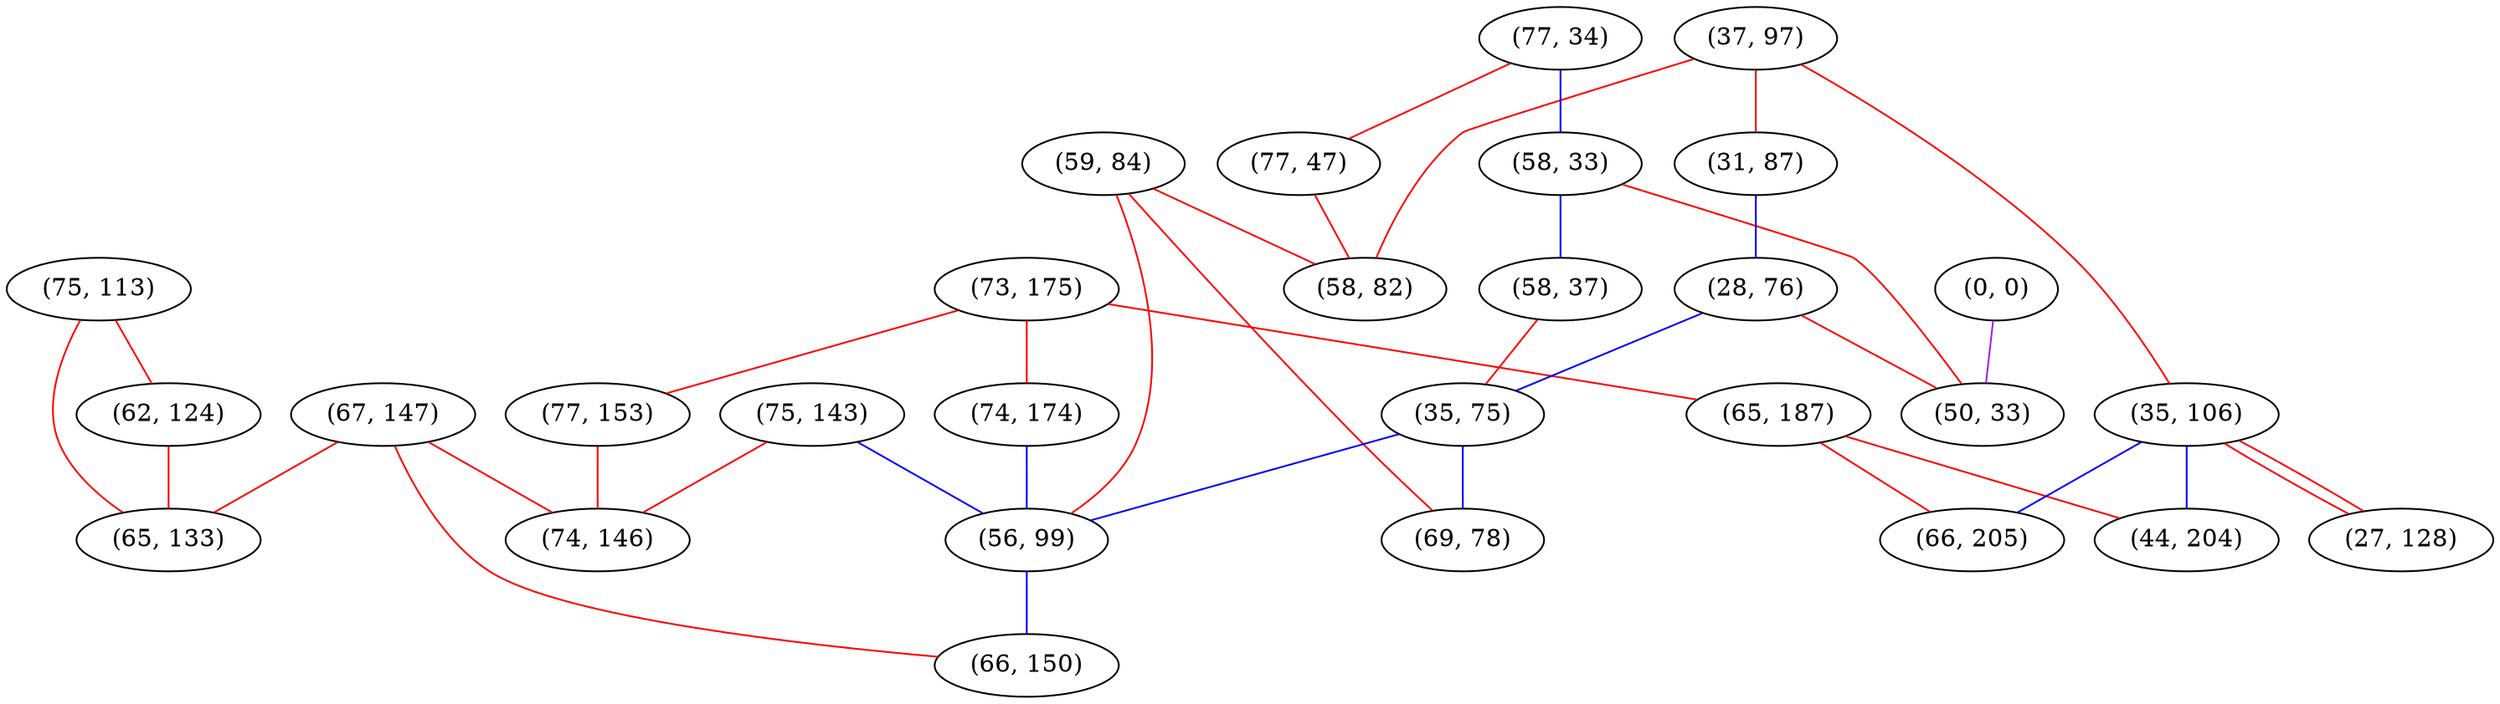 graph "" {
"(75, 113)";
"(59, 84)";
"(73, 175)";
"(65, 187)";
"(67, 147)";
"(37, 97)";
"(77, 34)";
"(58, 33)";
"(35, 106)";
"(77, 47)";
"(58, 37)";
"(62, 124)";
"(66, 205)";
"(75, 143)";
"(58, 82)";
"(0, 0)";
"(74, 174)";
"(31, 87)";
"(28, 76)";
"(50, 33)";
"(27, 128)";
"(77, 153)";
"(44, 204)";
"(35, 75)";
"(74, 146)";
"(69, 78)";
"(65, 133)";
"(56, 99)";
"(66, 150)";
"(75, 113)" -- "(65, 133)"  [color=red, key=0, weight=1];
"(75, 113)" -- "(62, 124)"  [color=red, key=0, weight=1];
"(59, 84)" -- "(69, 78)"  [color=red, key=0, weight=1];
"(59, 84)" -- "(56, 99)"  [color=red, key=0, weight=1];
"(59, 84)" -- "(58, 82)"  [color=red, key=0, weight=1];
"(73, 175)" -- "(77, 153)"  [color=red, key=0, weight=1];
"(73, 175)" -- "(65, 187)"  [color=red, key=0, weight=1];
"(73, 175)" -- "(74, 174)"  [color=red, key=0, weight=1];
"(65, 187)" -- "(66, 205)"  [color=red, key=0, weight=1];
"(65, 187)" -- "(44, 204)"  [color=red, key=0, weight=1];
"(67, 147)" -- "(65, 133)"  [color=red, key=0, weight=1];
"(67, 147)" -- "(66, 150)"  [color=red, key=0, weight=1];
"(67, 147)" -- "(74, 146)"  [color=red, key=0, weight=1];
"(37, 97)" -- "(35, 106)"  [color=red, key=0, weight=1];
"(37, 97)" -- "(31, 87)"  [color=red, key=0, weight=1];
"(37, 97)" -- "(58, 82)"  [color=red, key=0, weight=1];
"(77, 34)" -- "(77, 47)"  [color=red, key=0, weight=1];
"(77, 34)" -- "(58, 33)"  [color=blue, key=0, weight=3];
"(58, 33)" -- "(58, 37)"  [color=blue, key=0, weight=3];
"(58, 33)" -- "(50, 33)"  [color=red, key=0, weight=1];
"(35, 106)" -- "(27, 128)"  [color=red, key=0, weight=1];
"(35, 106)" -- "(27, 128)"  [color=red, key=1, weight=1];
"(35, 106)" -- "(66, 205)"  [color=blue, key=0, weight=3];
"(35, 106)" -- "(44, 204)"  [color=blue, key=0, weight=3];
"(77, 47)" -- "(58, 82)"  [color=red, key=0, weight=1];
"(58, 37)" -- "(35, 75)"  [color=red, key=0, weight=1];
"(62, 124)" -- "(65, 133)"  [color=red, key=0, weight=1];
"(75, 143)" -- "(56, 99)"  [color=blue, key=0, weight=3];
"(75, 143)" -- "(74, 146)"  [color=red, key=0, weight=1];
"(0, 0)" -- "(50, 33)"  [color=purple, key=0, weight=4];
"(74, 174)" -- "(56, 99)"  [color=blue, key=0, weight=3];
"(31, 87)" -- "(28, 76)"  [color=blue, key=0, weight=3];
"(28, 76)" -- "(50, 33)"  [color=red, key=0, weight=1];
"(28, 76)" -- "(35, 75)"  [color=blue, key=0, weight=3];
"(77, 153)" -- "(74, 146)"  [color=red, key=0, weight=1];
"(35, 75)" -- "(69, 78)"  [color=blue, key=0, weight=3];
"(35, 75)" -- "(56, 99)"  [color=blue, key=0, weight=3];
"(56, 99)" -- "(66, 150)"  [color=blue, key=0, weight=3];
}

